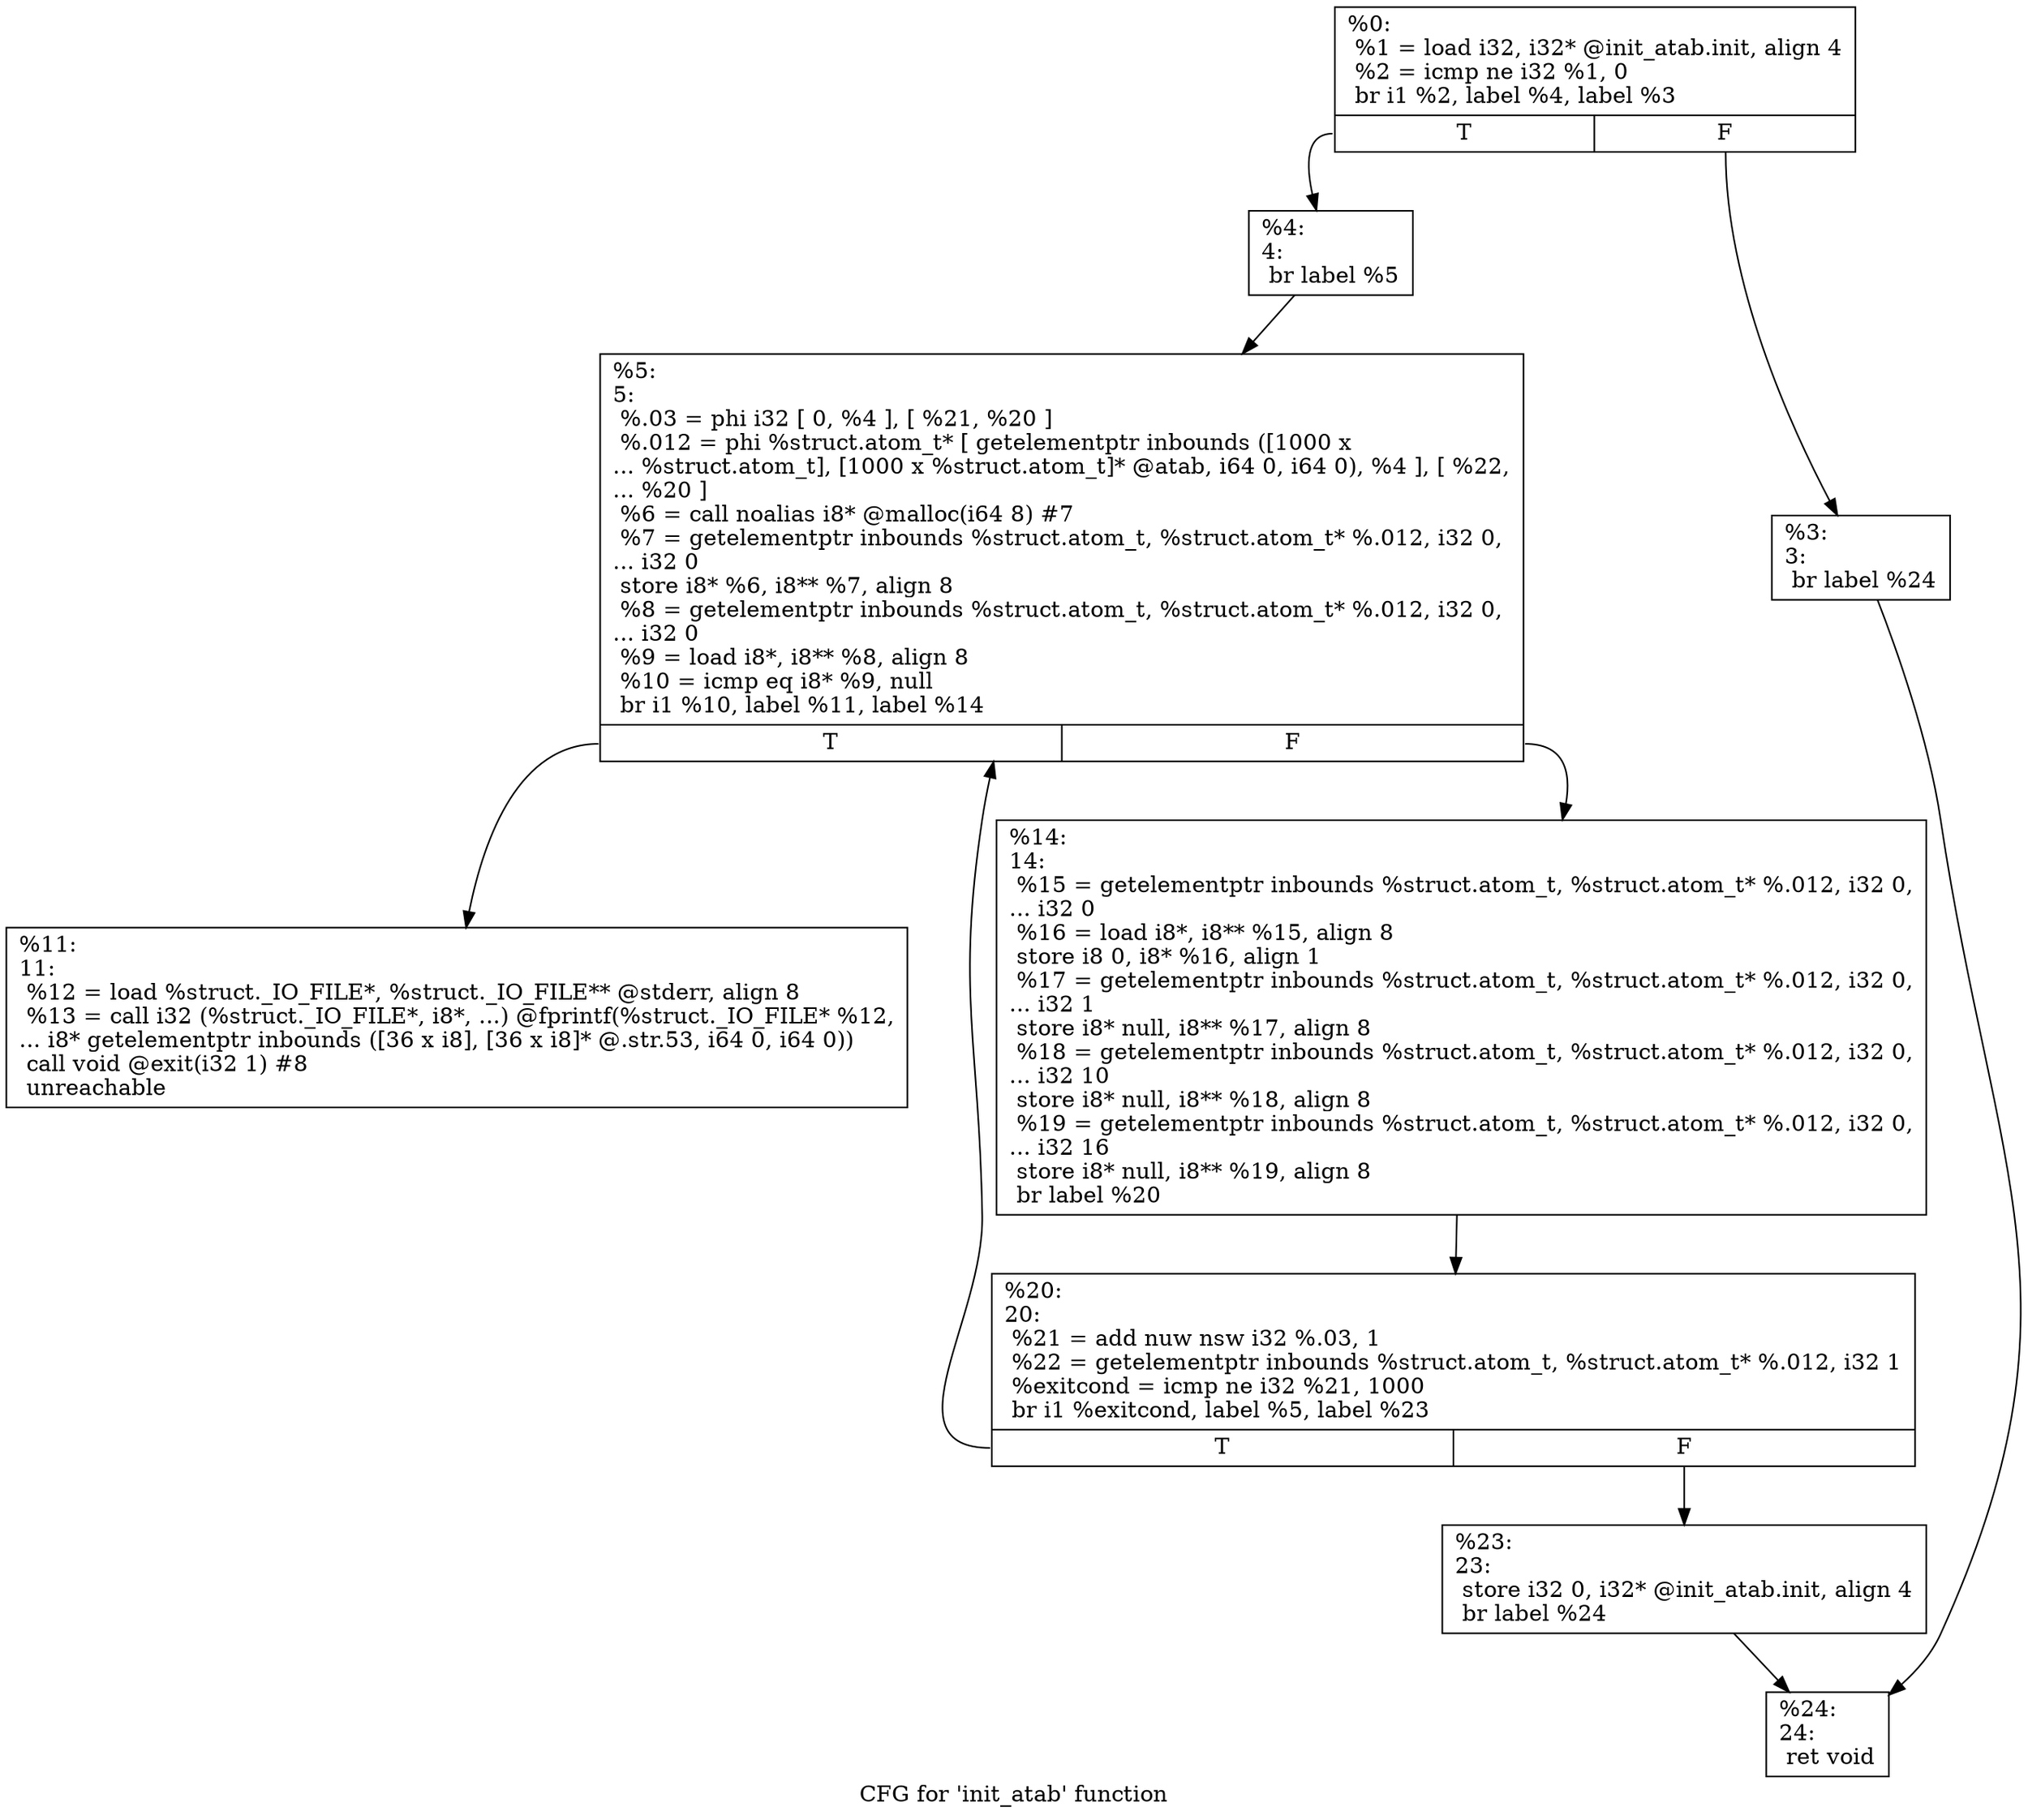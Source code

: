 digraph "CFG for 'init_atab' function" {
	label="CFG for 'init_atab' function";

	Node0x150d500 [shape=record,label="{%0:\l  %1 = load i32, i32* @init_atab.init, align 4\l  %2 = icmp ne i32 %1, 0\l  br i1 %2, label %4, label %3\l|{<s0>T|<s1>F}}"];
	Node0x150d500:s0 -> Node0x150d5e0;
	Node0x150d500:s1 -> Node0x150d630;
	Node0x150d630 [shape=record,label="{%3:\l3:                                                \l  br label %24\l}"];
	Node0x150d630 -> Node0x150d710;
	Node0x150d5e0 [shape=record,label="{%4:\l4:                                                \l  br label %5\l}"];
	Node0x150d5e0 -> Node0x150d810;
	Node0x150d810 [shape=record,label="{%5:\l5:                                                \l  %.03 = phi i32 [ 0, %4 ], [ %21, %20 ]\l  %.012 = phi %struct.atom_t* [ getelementptr inbounds ([1000 x\l... %struct.atom_t], [1000 x %struct.atom_t]* @atab, i64 0, i64 0), %4 ], [ %22,\l... %20 ]\l  %6 = call noalias i8* @malloc(i64 8) #7\l  %7 = getelementptr inbounds %struct.atom_t, %struct.atom_t* %.012, i32 0,\l... i32 0\l  store i8* %6, i8** %7, align 8\l  %8 = getelementptr inbounds %struct.atom_t, %struct.atom_t* %.012, i32 0,\l... i32 0\l  %9 = load i8*, i8** %8, align 8\l  %10 = icmp eq i8* %9, null\l  br i1 %10, label %11, label %14\l|{<s0>T|<s1>F}}"];
	Node0x150d810:s0 -> Node0x150d7c0;
	Node0x150d810:s1 -> Node0x150df90;
	Node0x150d7c0 [shape=record,label="{%11:\l11:                                               \l  %12 = load %struct._IO_FILE*, %struct._IO_FILE** @stderr, align 8\l  %13 = call i32 (%struct._IO_FILE*, i8*, ...) @fprintf(%struct._IO_FILE* %12,\l... i8* getelementptr inbounds ([36 x i8], [36 x i8]* @.str.53, i64 0, i64 0))\l  call void @exit(i32 1) #8\l  unreachable\l}"];
	Node0x150df90 [shape=record,label="{%14:\l14:                                               \l  %15 = getelementptr inbounds %struct.atom_t, %struct.atom_t* %.012, i32 0,\l... i32 0\l  %16 = load i8*, i8** %15, align 8\l  store i8 0, i8* %16, align 1\l  %17 = getelementptr inbounds %struct.atom_t, %struct.atom_t* %.012, i32 0,\l... i32 1\l  store i8* null, i8** %17, align 8\l  %18 = getelementptr inbounds %struct.atom_t, %struct.atom_t* %.012, i32 0,\l... i32 10\l  store i8* null, i8** %18, align 8\l  %19 = getelementptr inbounds %struct.atom_t, %struct.atom_t* %.012, i32 0,\l... i32 16\l  store i8* null, i8** %19, align 8\l  br label %20\l}"];
	Node0x150df90 -> Node0x150d8c0;
	Node0x150d8c0 [shape=record,label="{%20:\l20:                                               \l  %21 = add nuw nsw i32 %.03, 1\l  %22 = getelementptr inbounds %struct.atom_t, %struct.atom_t* %.012, i32 1\l  %exitcond = icmp ne i32 %21, 1000\l  br i1 %exitcond, label %5, label %23\l|{<s0>T|<s1>F}}"];
	Node0x150d8c0:s0 -> Node0x150d810;
	Node0x150d8c0:s1 -> Node0x150ea00;
	Node0x150ea00 [shape=record,label="{%23:\l23:                                               \l  store i32 0, i32* @init_atab.init, align 4\l  br label %24\l}"];
	Node0x150ea00 -> Node0x150d710;
	Node0x150d710 [shape=record,label="{%24:\l24:                                               \l  ret void\l}"];
}
